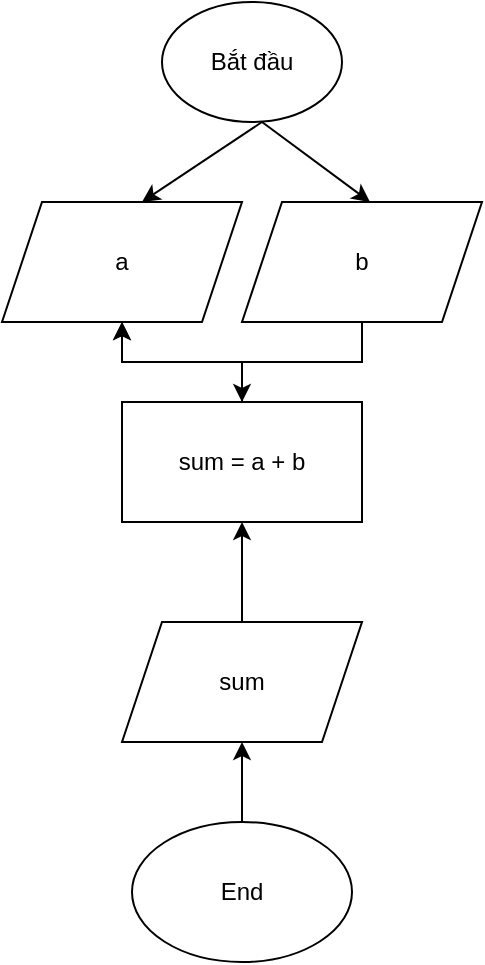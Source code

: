 <mxfile version="26.2.13">
  <diagram name="Trang-1" id="HcSTBCP47rE03VFnDTu5">
    <mxGraphModel dx="674" dy="678" grid="1" gridSize="10" guides="1" tooltips="1" connect="1" arrows="1" fold="1" page="1" pageScale="1" pageWidth="827" pageHeight="1169" math="0" shadow="0">
      <root>
        <mxCell id="0" />
        <mxCell id="1" parent="0" />
        <mxCell id="p9wA5WOMyRCkbdjscX1R-1" value="Bắt đầu" style="ellipse;whiteSpace=wrap;html=1;" vertex="1" parent="1">
          <mxGeometry x="350" width="90" height="60" as="geometry" />
        </mxCell>
        <mxCell id="p9wA5WOMyRCkbdjscX1R-36" value="" style="edgeStyle=orthogonalEdgeStyle;rounded=0;orthogonalLoop=1;jettySize=auto;html=1;" edge="1" parent="1" source="p9wA5WOMyRCkbdjscX1R-21" target="p9wA5WOMyRCkbdjscX1R-31">
          <mxGeometry relative="1" as="geometry" />
        </mxCell>
        <mxCell id="p9wA5WOMyRCkbdjscX1R-21" value="End" style="ellipse;whiteSpace=wrap;html=1;" vertex="1" parent="1">
          <mxGeometry x="335" y="410" width="110" height="70" as="geometry" />
        </mxCell>
        <mxCell id="p9wA5WOMyRCkbdjscX1R-23" value="" style="endArrow=classic;html=1;rounded=0;entryX=0.5;entryY=0;entryDx=0;entryDy=0;" edge="1" parent="1">
          <mxGeometry width="50" height="50" relative="1" as="geometry">
            <mxPoint x="400" y="60" as="sourcePoint" />
            <mxPoint x="340" y="100" as="targetPoint" />
          </mxGeometry>
        </mxCell>
        <mxCell id="p9wA5WOMyRCkbdjscX1R-25" value="" style="endArrow=classic;html=1;rounded=0;entryX=0.5;entryY=0;entryDx=0;entryDy=0;" edge="1" parent="1">
          <mxGeometry width="50" height="50" relative="1" as="geometry">
            <mxPoint x="400" y="60" as="sourcePoint" />
            <mxPoint x="454" y="100" as="targetPoint" />
          </mxGeometry>
        </mxCell>
        <mxCell id="p9wA5WOMyRCkbdjscX1R-34" value="" style="edgeStyle=orthogonalEdgeStyle;rounded=0;orthogonalLoop=1;jettySize=auto;html=1;" edge="1" parent="1" source="p9wA5WOMyRCkbdjscX1R-26" target="p9wA5WOMyRCkbdjscX1R-30">
          <mxGeometry relative="1" as="geometry" />
        </mxCell>
        <mxCell id="p9wA5WOMyRCkbdjscX1R-26" value="b" style="shape=parallelogram;perimeter=parallelogramPerimeter;whiteSpace=wrap;html=1;fixedSize=1;" vertex="1" parent="1">
          <mxGeometry x="390" y="100" width="120" height="60" as="geometry" />
        </mxCell>
        <mxCell id="p9wA5WOMyRCkbdjscX1R-27" value="a" style="shape=parallelogram;perimeter=parallelogramPerimeter;whiteSpace=wrap;html=1;fixedSize=1;" vertex="1" parent="1">
          <mxGeometry x="270" y="100" width="120" height="60" as="geometry" />
        </mxCell>
        <mxCell id="p9wA5WOMyRCkbdjscX1R-32" value="" style="edgeStyle=orthogonalEdgeStyle;rounded=0;orthogonalLoop=1;jettySize=auto;html=1;" edge="1" parent="1" source="p9wA5WOMyRCkbdjscX1R-30" target="p9wA5WOMyRCkbdjscX1R-27">
          <mxGeometry relative="1" as="geometry" />
        </mxCell>
        <mxCell id="p9wA5WOMyRCkbdjscX1R-33" value="" style="edgeStyle=orthogonalEdgeStyle;rounded=0;orthogonalLoop=1;jettySize=auto;html=1;" edge="1" parent="1" source="p9wA5WOMyRCkbdjscX1R-30" target="p9wA5WOMyRCkbdjscX1R-27">
          <mxGeometry relative="1" as="geometry" />
        </mxCell>
        <mxCell id="p9wA5WOMyRCkbdjscX1R-30" value="sum = a + b" style="rounded=0;whiteSpace=wrap;html=1;" vertex="1" parent="1">
          <mxGeometry x="330" y="200" width="120" height="60" as="geometry" />
        </mxCell>
        <mxCell id="p9wA5WOMyRCkbdjscX1R-35" value="" style="edgeStyle=orthogonalEdgeStyle;rounded=0;orthogonalLoop=1;jettySize=auto;html=1;" edge="1" parent="1" source="p9wA5WOMyRCkbdjscX1R-31" target="p9wA5WOMyRCkbdjscX1R-30">
          <mxGeometry relative="1" as="geometry" />
        </mxCell>
        <mxCell id="p9wA5WOMyRCkbdjscX1R-31" value="sum" style="shape=parallelogram;perimeter=parallelogramPerimeter;whiteSpace=wrap;html=1;fixedSize=1;" vertex="1" parent="1">
          <mxGeometry x="330" y="310" width="120" height="60" as="geometry" />
        </mxCell>
      </root>
    </mxGraphModel>
  </diagram>
</mxfile>
